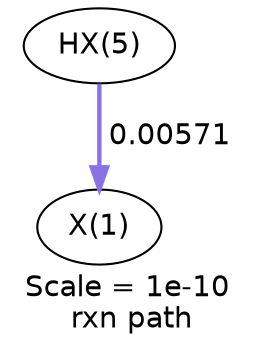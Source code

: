 digraph reaction_paths {
center=1;
s10 -> s9[fontname="Helvetica", style="setlinewidth(2.1)", arrowsize=1.05, color="0.7, 0.506, 0.9"
, label=" 0.00571"];
s9 [ fontname="Helvetica", label="X(1)"];
s10 [ fontname="Helvetica", label="HX(5)"];
 label = "Scale = 1e-10\l rxn path";
 fontname = "Helvetica";
}
